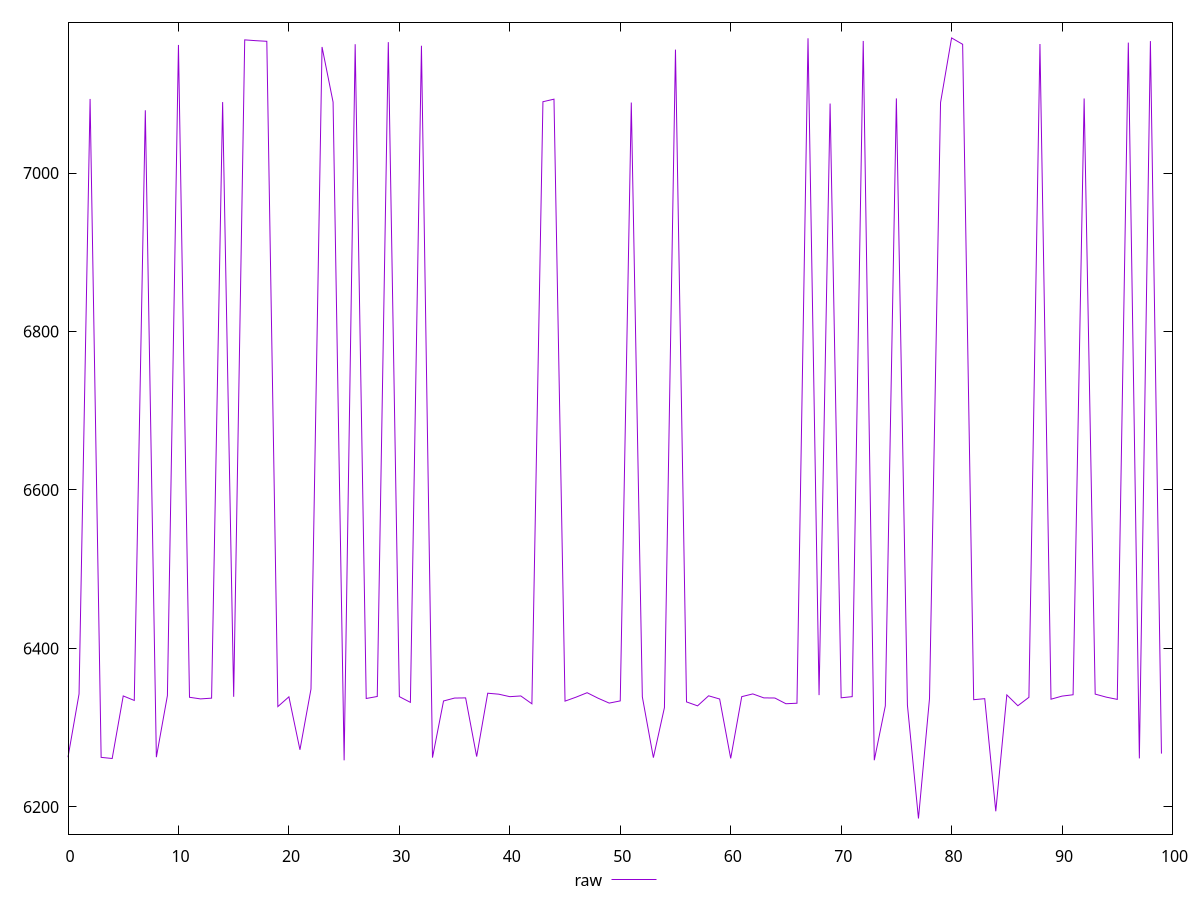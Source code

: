 reset
set terminal svg size 640, 490 enhanced background rgb 'white'
set output "report_00007_2020-12-11T15:55:29.892Z/largest-contentful-paint/samples/pages+cached+noexternal+nofonts/raw/values.svg"

$raw <<EOF
0 6262.7094000000025
1 6342.559099999999
2 7093.539500000001
3 6262.4967
4 6261.080300000001
5 6340.053700000002
6 6334.32885
7 7079.222500000001
8 6262.7536
9 6340.485000000002
10 7161.6764
11 6338.3391999999985
12 6336.2911
13 6337.2450499999995
14 7089.522999999999
15 6338.9945
16 7168.043250000002
17 7167.039350000001
18 7166.251150000002
19 6326.596850000002
20 6338.906950000002
21 6272.066699999999
22 6348.708000000002
23 7159.077449999999
24 7089.460999999999
25 6258.772150000001
26 7162.5551000000005
27 6336.8162
28 6339.332550000001
29 7165.213200000001
30 6339.154850000001
31 6331.92395
32 7160.6071
33 6262.187749999999
34 6333.663100000002
35 6337.355050000002
36 6337.575350000001
37 6263.468000000001
38 6343.47
39 6342.24595
40 6339.117100000001
41 6340.010099999999
42 6330.1126
43 7090.005499999999
44 7093.219999999999
45 6333.483049999998
46 6338.508850000001
47 6344.105150000001
48 6337.116349999999
49 6330.997700000002
50 6333.771999999998
51 7088.970500000001
52 6338.870650000001
53 6262.161499999998
54 6325.293100000002
55 7155.7186
56 6332.506100000001
57 6327.535350000002
58 6340.205349999999
59 6336.1475
60 6261.1968
61 6339.125550000001
62 6342.596949999999
63 6337.58115
64 6337.416999999998
65 6330.19
66 6330.825849999999
67 7170.085649999999
68 6341.018499999998
69 7087.647000000003
70 6337.680049999998
71 6339.139449999999
72 7166.701449999999
73 6258.8796
74 6327.505349999998
75 7094.146500000001
76 6328.4515
77 6185.3243
78 6336.750650000004
79 7088.966000000002
80 7170.52905
81 7162.435199999998
82 6335.290150000002
83 6336.580350000001
84 6194.440400000001
85 6341.343249999999
86 6327.675049999998
87 6338.2842
88 7162.8123
89 6335.905349999999
90 6339.8252999999995
91 6341.531199999999
92 7094.0525
93 6342.351050000001
94 6338.530000000001
95 6335.6775
96 7164.572100000001
97 6261.183950000001
98 7166.547549999999
99 6267.249200000001
EOF

set key outside below
set yrange [6165.620205:7190.233145]

plot \
  $raw title "raw" with line, \


reset